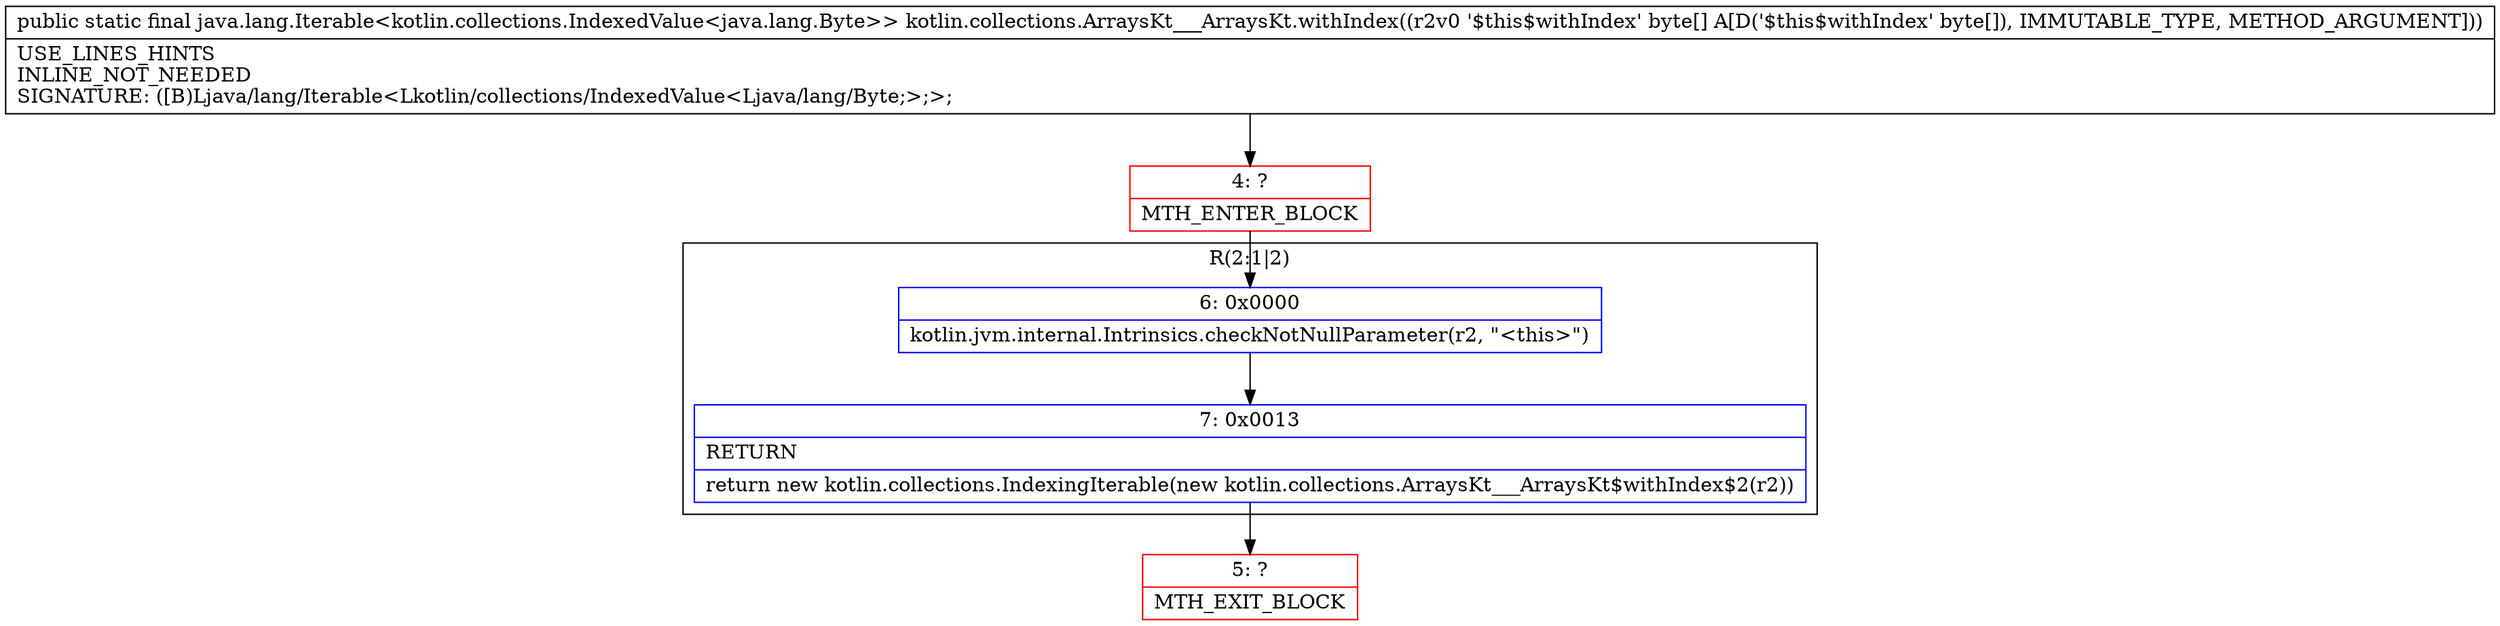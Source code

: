 digraph "CFG forkotlin.collections.ArraysKt___ArraysKt.withIndex([B)Ljava\/lang\/Iterable;" {
subgraph cluster_Region_152649486 {
label = "R(2:1|2)";
node [shape=record,color=blue];
Node_6 [shape=record,label="{6\:\ 0x0000|kotlin.jvm.internal.Intrinsics.checkNotNullParameter(r2, \"\<this\>\")\l}"];
Node_7 [shape=record,label="{7\:\ 0x0013|RETURN\l|return new kotlin.collections.IndexingIterable(new kotlin.collections.ArraysKt___ArraysKt$withIndex$2(r2))\l}"];
}
Node_4 [shape=record,color=red,label="{4\:\ ?|MTH_ENTER_BLOCK\l}"];
Node_5 [shape=record,color=red,label="{5\:\ ?|MTH_EXIT_BLOCK\l}"];
MethodNode[shape=record,label="{public static final java.lang.Iterable\<kotlin.collections.IndexedValue\<java.lang.Byte\>\> kotlin.collections.ArraysKt___ArraysKt.withIndex((r2v0 '$this$withIndex' byte[] A[D('$this$withIndex' byte[]), IMMUTABLE_TYPE, METHOD_ARGUMENT]))  | USE_LINES_HINTS\lINLINE_NOT_NEEDED\lSIGNATURE: ([B)Ljava\/lang\/Iterable\<Lkotlin\/collections\/IndexedValue\<Ljava\/lang\/Byte;\>;\>;\l}"];
MethodNode -> Node_4;Node_6 -> Node_7;
Node_7 -> Node_5;
Node_4 -> Node_6;
}

